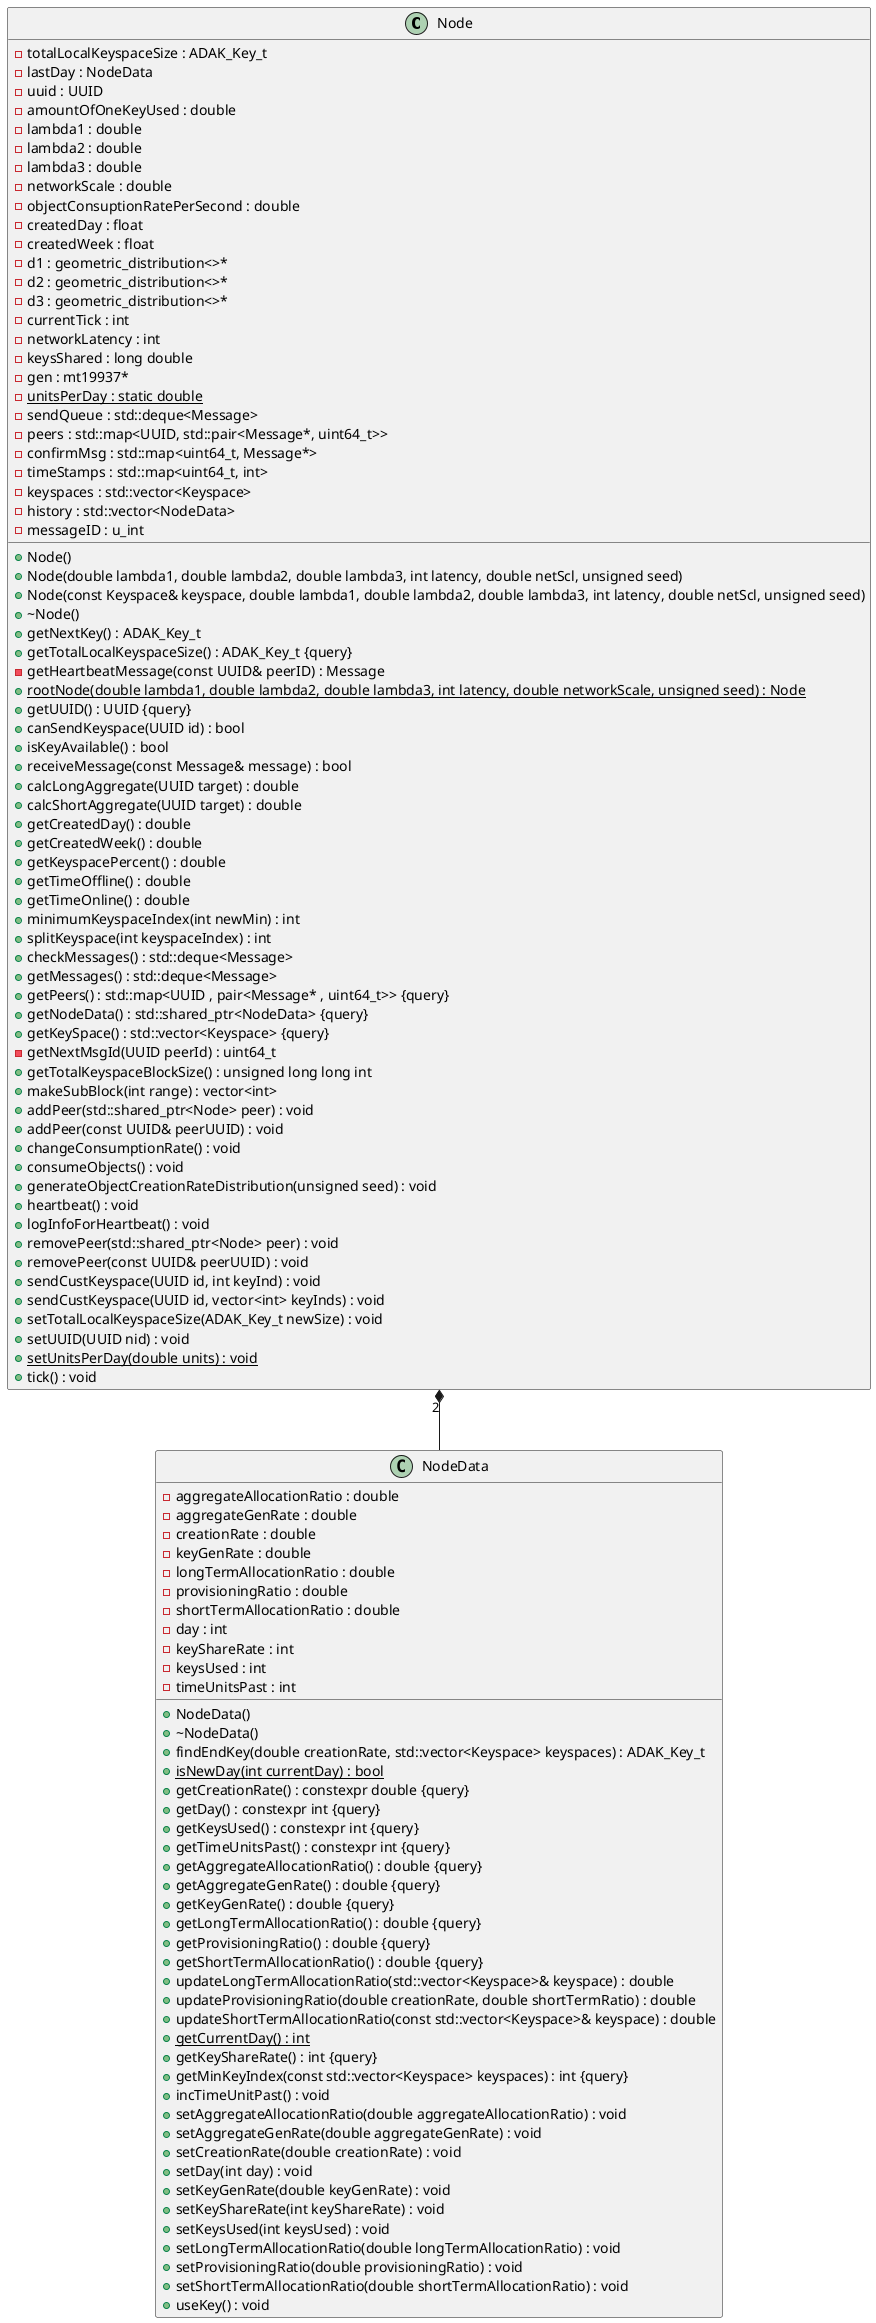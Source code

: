 @startuml





/' Objects '/

class Node {
	+Node()
	+Node(double lambda1, double lambda2, double lambda3, int latency, double netScl, unsigned seed)
	+Node(const Keyspace& keyspace, double lambda1, double lambda2, double lambda3, int latency, double netScl, unsigned seed)
	+~Node()
	+getNextKey() : ADAK_Key_t
	+getTotalLocalKeyspaceSize() : ADAK_Key_t {query}
	-totalLocalKeyspaceSize : ADAK_Key_t
	-getHeartbeatMessage(const UUID& peerID) : Message
	+{static} rootNode(double lambda1, double lambda2, double lambda3, int latency, double networkScale, unsigned seed) : Node
	-lastDay : NodeData
	+getUUID() : UUID {query}
	-uuid : UUID
	+canSendKeyspace(UUID id) : bool
	+isKeyAvailable() : bool
	+receiveMessage(const Message& message) : bool
	-amountOfOneKeyUsed : double
	+calcLongAggregate(UUID target) : double
	+calcShortAggregate(UUID target) : double
	+getCreatedDay() : double
	+getCreatedWeek() : double
	+getKeyspacePercent() : double
	+getTimeOffline() : double
	+getTimeOnline() : double
	-lambda1 : double
	-lambda2 : double
	-lambda3 : double
	-networkScale : double
	-objectConsuptionRatePerSecond : double
	-createdDay : float
	-createdWeek : float
	-d1 : geometric_distribution<>*
	-d2 : geometric_distribution<>*
	-d3 : geometric_distribution<>*
	-currentTick : int
	+minimumKeyspaceIndex(int newMin) : int
	-networkLatency : int
	+splitKeyspace(int keyspaceIndex) : int
	-keysShared : long double
	-gen : mt19937*
	-{static} unitsPerDay : static double
	+checkMessages() : std::deque<Message>
	+getMessages() : std::deque<Message>
	-sendQueue : std::deque<Message>
	+getPeers() : std::map<UUID , pair<Message* , uint64_t>> {query}
	-peers : std::map<UUID, std::pair<Message*, uint64_t>>
	-confirmMsg : std::map<uint64_t, Message*>
	-timeStamps : std::map<uint64_t, int>
	+getNodeData() : std::shared_ptr<NodeData> {query}
	+getKeySpace() : std::vector<Keyspace> {query}
	-keyspaces : std::vector<Keyspace>
	-history : std::vector<NodeData>
	-messageID : u_int
	-getNextMsgId(UUID peerId) : uint64_t
	+getTotalKeyspaceBlockSize() : unsigned long long int
	+makeSubBlock(int range) : vector<int>
	+addPeer(std::shared_ptr<Node> peer) : void
	+addPeer(const UUID& peerUUID) : void
	+changeConsumptionRate() : void
	+consumeObjects() : void
	+generateObjectCreationRateDistribution(unsigned seed) : void
	+heartbeat() : void
	+logInfoForHeartbeat() : void
	+removePeer(std::shared_ptr<Node> peer) : void
	+removePeer(const UUID& peerUUID) : void
	+sendCustKeyspace(UUID id, int keyInd) : void
	+sendCustKeyspace(UUID id, vector<int> keyInds) : void
	+setTotalLocalKeyspaceSize(ADAK_Key_t newSize) : void
	+setUUID(UUID nid) : void
	+{static} setUnitsPerDay(double units) : void
	+tick() : void
}


class NodeData {
	+NodeData()
	+~NodeData()
	+findEndKey(double creationRate, std::vector<Keyspace> keyspaces) : ADAK_Key_t
	+{static} isNewDay(int currentDay) : bool
	+getCreationRate() : constexpr double {query}
	+getDay() : constexpr int {query}
	+getKeysUsed() : constexpr int {query}
	+getTimeUnitsPast() : constexpr int {query}
	-aggregateAllocationRatio : double
	-aggregateGenRate : double
	-creationRate : double
	+getAggregateAllocationRatio() : double {query}
	+getAggregateGenRate() : double {query}
	+getKeyGenRate() : double {query}
	+getLongTermAllocationRatio() : double {query}
	+getProvisioningRatio() : double {query}
	+getShortTermAllocationRatio() : double {query}
	-keyGenRate : double
	-longTermAllocationRatio : double
	-provisioningRatio : double
	-shortTermAllocationRatio : double
	+updateLongTermAllocationRatio(std::vector<Keyspace>& keyspace) : double
	+updateProvisioningRatio(double creationRate, double shortTermRatio) : double
	+updateShortTermAllocationRatio(const std::vector<Keyspace>& keyspace) : double
	-day : int
	+{static} getCurrentDay() : int
	+getKeyShareRate() : int {query}
	+getMinKeyIndex(const std::vector<Keyspace> keyspaces) : int {query}
	-keyShareRate : int
	-keysUsed : int
	-timeUnitsPast : int
	+incTimeUnitPast() : void
	+setAggregateAllocationRatio(double aggregateAllocationRatio) : void
	+setAggregateGenRate(double aggregateGenRate) : void
	+setCreationRate(double creationRate) : void
	+setDay(int day) : void
	+setKeyGenRate(double keyGenRate) : void
	+setKeyShareRate(int keyShareRate) : void
	+setKeysUsed(int keysUsed) : void
	+setLongTermAllocationRatio(double longTermAllocationRatio) : void
	+setProvisioningRatio(double provisioningRatio) : void
	+setShortTermAllocationRatio(double shortTermAllocationRatio) : void
	+useKey() : void
}





/' Inheritance relationships '/




/' Aggregation relationships '/

.Node "2" *-- .NodeData






/' Nested objects '/



@enduml
